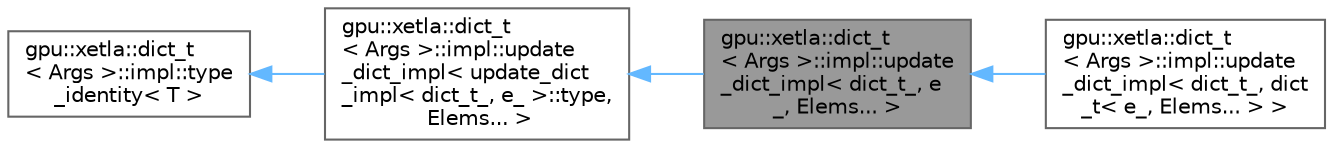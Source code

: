 digraph "gpu::xetla::dict_t&lt; Args &gt;::impl::update_dict_impl&lt; dict_t_, e_, Elems... &gt;"
{
 // LATEX_PDF_SIZE
  bgcolor="transparent";
  edge [fontname=Helvetica,fontsize=10,labelfontname=Helvetica,labelfontsize=10];
  node [fontname=Helvetica,fontsize=10,shape=box,height=0.2,width=0.4];
  rankdir="LR";
  Node1 [id="Node000001",label="gpu::xetla::dict_t\l\< Args \>::impl::update\l_dict_impl\< dict_t_, e\l_, Elems... \>",height=0.2,width=0.4,color="gray40", fillcolor="grey60", style="filled", fontcolor="black",tooltip=" "];
  Node2 -> Node1 [id="edge1_Node000001_Node000002",dir="back",color="steelblue1",style="solid",tooltip=" "];
  Node2 [id="Node000002",label="gpu::xetla::dict_t\l\< Args \>::impl::update\l_dict_impl\< update_dict\l_impl\< dict_t_, e_ \>::type,\l Elems... \>",height=0.2,width=0.4,color="gray40", fillcolor="white", style="filled",URL="$structgpu_1_1xetla_1_1dict__t_1_1impl_1_1update__dict__impl.html",tooltip=" "];
  Node3 -> Node2 [id="edge2_Node000002_Node000003",dir="back",color="steelblue1",style="solid",tooltip=" "];
  Node3 [id="Node000003",label="gpu::xetla::dict_t\l\< Args \>::impl::type\l_identity\< T \>",height=0.2,width=0.4,color="gray40", fillcolor="white", style="filled",URL="$structgpu_1_1xetla_1_1dict__t_1_1impl_1_1type__identity.html",tooltip=" "];
  Node1 -> Node4 [id="edge3_Node000001_Node000004",dir="back",color="steelblue1",style="solid",tooltip=" "];
  Node4 [id="Node000004",label="gpu::xetla::dict_t\l\< Args \>::impl::update\l_dict_impl\< dict_t_, dict\l_t\< e_, Elems... \> \>",height=0.2,width=0.4,color="gray40", fillcolor="white", style="filled",URL="$structgpu_1_1xetla_1_1dict__t_1_1impl_1_1update__dict__impl_3_01dict__t___00_01dict__t_3_01e___00_01Elems_8_8_8_01_4_01_4.html",tooltip=" "];
}
